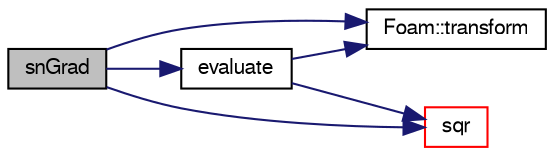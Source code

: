 digraph "snGrad"
{
  bgcolor="transparent";
  edge [fontname="FreeSans",fontsize="10",labelfontname="FreeSans",labelfontsize="10"];
  node [fontname="FreeSans",fontsize="10",shape=record];
  rankdir="LR";
  Node56 [label="snGrad",height=0.2,width=0.4,color="black", fillcolor="grey75", style="filled", fontcolor="black"];
  Node56 -> Node57 [color="midnightblue",fontsize="10",style="solid",fontname="FreeSans"];
  Node57 [label="evaluate",height=0.2,width=0.4,color="black",URL="$a22118.html#a3b59c070ab0408e3bbb21927540159f4",tooltip="Evaluate the patch field. "];
  Node57 -> Node58 [color="midnightblue",fontsize="10",style="solid",fontname="FreeSans"];
  Node58 [label="Foam::transform",height=0.2,width=0.4,color="black",URL="$a21124.html#a919915170941701c1223291531ad010c"];
  Node57 -> Node59 [color="midnightblue",fontsize="10",style="solid",fontname="FreeSans"];
  Node59 [label="sqr",height=0.2,width=0.4,color="red",URL="$a12539.html#a557bbac590ed5ce51116be69fe4faa96"];
  Node56 -> Node59 [color="midnightblue",fontsize="10",style="solid",fontname="FreeSans"];
  Node56 -> Node58 [color="midnightblue",fontsize="10",style="solid",fontname="FreeSans"];
}
